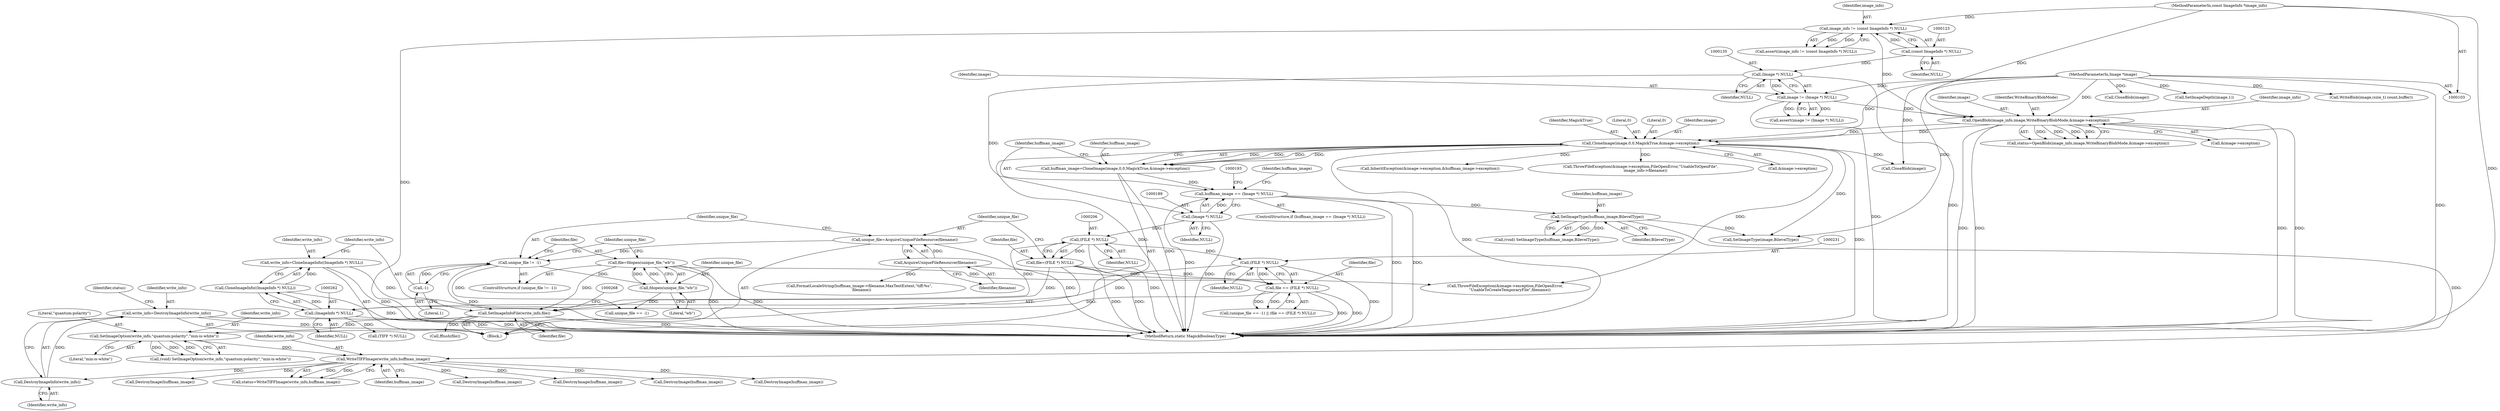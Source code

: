 digraph "0_ImageMagick_10b3823a7619ed22d42764733eb052c4159bc8c1_3@API" {
"1000302" [label="(Call,write_info=DestroyImageInfo(write_info))"];
"1000304" [label="(Call,DestroyImageInfo(write_info))"];
"1000295" [label="(Call,WriteTIFFImage(write_info,huffman_image))"];
"1000289" [label="(Call,SetImageOption(write_info,\"quantum:polarity\",\"min-is-white\"))"];
"1000264" [label="(Call,SetImageInfoFile(write_info,file))"];
"1000258" [label="(Call,write_info=CloneImageInfo((ImageInfo *) NULL))"];
"1000260" [label="(Call,CloneImageInfo((ImageInfo *) NULL))"];
"1000261" [label="(Call,(ImageInfo *) NULL)"];
"1000205" [label="(Call,(FILE *) NULL)"];
"1000188" [label="(Call,(Image *) NULL)"];
"1000134" [label="(Call,(Image *) NULL)"];
"1000122" [label="(Call,(const ImageInfo *) NULL)"];
"1000230" [label="(Call,(FILE *) NULL)"];
"1000228" [label="(Call,file == (FILE *) NULL)"];
"1000217" [label="(Call,file=fdopen(unique_file,\"wb\"))"];
"1000219" [label="(Call,fdopen(unique_file,\"wb\"))"];
"1000213" [label="(Call,unique_file != -1)"];
"1000208" [label="(Call,unique_file=AcquireUniqueFileResource(filename))"];
"1000210" [label="(Call,AcquireUniqueFileResource(filename))"];
"1000215" [label="(Call,-1)"];
"1000203" [label="(Call,file=(FILE *) NULL)"];
"1000255" [label="(Call,SetImageType(huffman_image,BilevelType))"];
"1000186" [label="(Call,huffman_image == (Image *) NULL)"];
"1000174" [label="(Call,huffman_image=CloneImage(image,0,0,MagickTrue,&image->exception))"];
"1000176" [label="(Call,CloneImage(image,0,0,MagickTrue,&image->exception))"];
"1000160" [label="(Call,OpenBlob(image_info,image,WriteBinaryBlobMode,&image->exception))"];
"1000120" [label="(Call,image_info != (const ImageInfo *) NULL)"];
"1000104" [label="(MethodParameterIn,const ImageInfo *image_info)"];
"1000132" [label="(Call,image != (Image *) NULL)"];
"1000105" [label="(MethodParameterIn,Image *image)"];
"1000265" [label="(Identifier,write_info)"];
"1000519" [label="(Call,CloseBlob(image))"];
"1000274" [label="(Call,SetImageDepth(image,1))"];
"1000308" [label="(Identifier,status)"];
"1000120" [label="(Call,image_info != (const ImageInfo *) NULL)"];
"1000295" [label="(Call,WriteTIFFImage(write_info,huffman_image))"];
"1000180" [label="(Identifier,MagickTrue)"];
"1000293" [label="(Call,status=WriteTIFFImage(write_info,huffman_image))"];
"1000207" [label="(Identifier,NULL)"];
"1000230" [label="(Call,(FILE *) NULL)"];
"1000304" [label="(Call,DestroyImageInfo(write_info))"];
"1000487" [label="(Call,WriteBlob(image,(size_t) count,buffer))"];
"1000176" [label="(Call,CloneImage(image,0,0,MagickTrue,&image->exception))"];
"1000187" [label="(Identifier,huffman_image)"];
"1000131" [label="(Call,assert(image != (Image *) NULL))"];
"1000383" [label="(Call,DestroyImage(huffman_image))"];
"1000175" [label="(Identifier,huffman_image)"];
"1000161" [label="(Identifier,image_info)"];
"1000158" [label="(Call,status=OpenBlob(image_info,image,WriteBinaryBlobMode,&image->exception))"];
"1000218" [label="(Identifier,file)"];
"1000134" [label="(Call,(Image *) NULL)"];
"1000122" [label="(Call,(const ImageInfo *) NULL)"];
"1000162" [label="(Identifier,image)"];
"1000104" [label="(MethodParameterIn,const ImageInfo *image_info)"];
"1000188" [label="(Call,(Image *) NULL)"];
"1000290" [label="(Identifier,write_info)"];
"1000204" [label="(Identifier,file)"];
"1000302" [label="(Call,write_info=DestroyImageInfo(write_info))"];
"1000179" [label="(Literal,0)"];
"1000232" [label="(Identifier,NULL)"];
"1000136" [label="(Identifier,NULL)"];
"1000297" [label="(Identifier,huffman_image)"];
"1000266" [label="(Identifier,file)"];
"1000212" [label="(ControlStructure,if (unique_file != -1))"];
"1000205" [label="(Call,(FILE *) NULL)"];
"1000174" [label="(Call,huffman_image=CloneImage(image,0,0,MagickTrue,&image->exception))"];
"1000253" [label="(Call,(void) SetImageType(huffman_image,BilevelType))"];
"1000256" [label="(Identifier,huffman_image)"];
"1000311" [label="(Call,InheritException(&image->exception,&huffman_image->exception))"];
"1000178" [label="(Literal,0)"];
"1000255" [label="(Call,SetImageType(huffman_image,BilevelType))"];
"1000322" [label="(Call,DestroyImage(huffman_image))"];
"1000216" [label="(Literal,1)"];
"1000200" [label="(Identifier,huffman_image)"];
"1000246" [label="(Call,FormatLocaleString(huffman_image->filename,MaxTextExtent,\"tiff:%s\",\n    filename))"];
"1000224" [label="(Call,unique_file == -1)"];
"1000259" [label="(Identifier,write_info)"];
"1000217" [label="(Call,file=fdopen(unique_file,\"wb\"))"];
"1000234" [label="(Call,ThrowFileException(&image->exception,FileOpenError,\n        \"UnableToCreateTemporaryFile\",filename))"];
"1000209" [label="(Identifier,unique_file)"];
"1000164" [label="(Call,&image->exception)"];
"1000160" [label="(Call,OpenBlob(image_info,image,WriteBinaryBlobMode,&image->exception))"];
"1000132" [label="(Call,image != (Image *) NULL)"];
"1000105" [label="(MethodParameterIn,Image *image)"];
"1000292" [label="(Literal,\"min-is-white\")"];
"1000507" [label="(Call,DestroyImage(huffman_image))"];
"1000106" [label="(Block,)"];
"1000221" [label="(Literal,\"wb\")"];
"1000264" [label="(Call,SetImageInfoFile(write_info,file))"];
"1000133" [label="(Identifier,image)"];
"1000300" [label="(Call,fflush(file))"];
"1000190" [label="(Identifier,NULL)"];
"1000186" [label="(Call,huffman_image == (Image *) NULL)"];
"1000342" [label="(Call,(TIFF *) NULL)"];
"1000208" [label="(Call,unique_file=AcquireUniqueFileResource(filename))"];
"1000257" [label="(Identifier,BilevelType)"];
"1000211" [label="(Identifier,filename)"];
"1000263" [label="(Identifier,NULL)"];
"1000348" [label="(Call,DestroyImage(huffman_image))"];
"1000210" [label="(Call,AcquireUniqueFileResource(filename))"];
"1000214" [label="(Identifier,unique_file)"];
"1000185" [label="(ControlStructure,if (huffman_image == (Image *) NULL))"];
"1000203" [label="(Call,file=(FILE *) NULL)"];
"1000177" [label="(Identifier,image)"];
"1000296" [label="(Identifier,write_info)"];
"1000305" [label="(Identifier,write_info)"];
"1000220" [label="(Identifier,unique_file)"];
"1000219" [label="(Call,fdopen(unique_file,\"wb\"))"];
"1000291" [label="(Literal,\"quantum:polarity\")"];
"1000163" [label="(Identifier,WriteBinaryBlobMode)"];
"1000223" [label="(Call,(unique_file == -1) || (file == (FILE *) NULL))"];
"1000303" [label="(Identifier,write_info)"];
"1000194" [label="(Call,CloseBlob(image))"];
"1000225" [label="(Identifier,unique_file)"];
"1000119" [label="(Call,assert(image_info != (const ImageInfo *) NULL))"];
"1000124" [label="(Identifier,NULL)"];
"1000213" [label="(Call,unique_file != -1)"];
"1000258" [label="(Call,write_info=CloneImageInfo((ImageInfo *) NULL))"];
"1000260" [label="(Call,CloneImageInfo((ImageInfo *) NULL))"];
"1000269" [label="(Call,SetImageType(image,BilevelType))"];
"1000287" [label="(Call,(void) SetImageOption(write_info,\"quantum:polarity\",\"min-is-white\"))"];
"1000228" [label="(Call,file == (FILE *) NULL)"];
"1000289" [label="(Call,SetImageOption(write_info,\"quantum:polarity\",\"min-is-white\"))"];
"1000358" [label="(Call,ThrowFileException(&image->exception,FileOpenError,\"UnableToOpenFile\",\n        image_info->filename))"];
"1000445" [label="(Call,DestroyImage(huffman_image))"];
"1000261" [label="(Call,(ImageInfo *) NULL)"];
"1000181" [label="(Call,&image->exception)"];
"1000523" [label="(MethodReturn,static MagickBooleanType)"];
"1000215" [label="(Call,-1)"];
"1000229" [label="(Identifier,file)"];
"1000121" [label="(Identifier,image_info)"];
"1000302" -> "1000106"  [label="AST: "];
"1000302" -> "1000304"  [label="CFG: "];
"1000303" -> "1000302"  [label="AST: "];
"1000304" -> "1000302"  [label="AST: "];
"1000308" -> "1000302"  [label="CFG: "];
"1000302" -> "1000523"  [label="DDG: "];
"1000302" -> "1000523"  [label="DDG: "];
"1000304" -> "1000302"  [label="DDG: "];
"1000304" -> "1000305"  [label="CFG: "];
"1000305" -> "1000304"  [label="AST: "];
"1000295" -> "1000304"  [label="DDG: "];
"1000295" -> "1000293"  [label="AST: "];
"1000295" -> "1000297"  [label="CFG: "];
"1000296" -> "1000295"  [label="AST: "];
"1000297" -> "1000295"  [label="AST: "];
"1000293" -> "1000295"  [label="CFG: "];
"1000295" -> "1000293"  [label="DDG: "];
"1000295" -> "1000293"  [label="DDG: "];
"1000289" -> "1000295"  [label="DDG: "];
"1000255" -> "1000295"  [label="DDG: "];
"1000295" -> "1000322"  [label="DDG: "];
"1000295" -> "1000348"  [label="DDG: "];
"1000295" -> "1000383"  [label="DDG: "];
"1000295" -> "1000445"  [label="DDG: "];
"1000295" -> "1000507"  [label="DDG: "];
"1000289" -> "1000287"  [label="AST: "];
"1000289" -> "1000292"  [label="CFG: "];
"1000290" -> "1000289"  [label="AST: "];
"1000291" -> "1000289"  [label="AST: "];
"1000292" -> "1000289"  [label="AST: "];
"1000287" -> "1000289"  [label="CFG: "];
"1000289" -> "1000287"  [label="DDG: "];
"1000289" -> "1000287"  [label="DDG: "];
"1000289" -> "1000287"  [label="DDG: "];
"1000264" -> "1000289"  [label="DDG: "];
"1000264" -> "1000106"  [label="AST: "];
"1000264" -> "1000266"  [label="CFG: "];
"1000265" -> "1000264"  [label="AST: "];
"1000266" -> "1000264"  [label="AST: "];
"1000268" -> "1000264"  [label="CFG: "];
"1000264" -> "1000523"  [label="DDG: "];
"1000258" -> "1000264"  [label="DDG: "];
"1000228" -> "1000264"  [label="DDG: "];
"1000217" -> "1000264"  [label="DDG: "];
"1000203" -> "1000264"  [label="DDG: "];
"1000264" -> "1000300"  [label="DDG: "];
"1000258" -> "1000106"  [label="AST: "];
"1000258" -> "1000260"  [label="CFG: "];
"1000259" -> "1000258"  [label="AST: "];
"1000260" -> "1000258"  [label="AST: "];
"1000265" -> "1000258"  [label="CFG: "];
"1000258" -> "1000523"  [label="DDG: "];
"1000260" -> "1000258"  [label="DDG: "];
"1000260" -> "1000261"  [label="CFG: "];
"1000261" -> "1000260"  [label="AST: "];
"1000260" -> "1000523"  [label="DDG: "];
"1000261" -> "1000260"  [label="DDG: "];
"1000261" -> "1000263"  [label="CFG: "];
"1000262" -> "1000261"  [label="AST: "];
"1000263" -> "1000261"  [label="AST: "];
"1000261" -> "1000523"  [label="DDG: "];
"1000205" -> "1000261"  [label="DDG: "];
"1000230" -> "1000261"  [label="DDG: "];
"1000261" -> "1000342"  [label="DDG: "];
"1000205" -> "1000203"  [label="AST: "];
"1000205" -> "1000207"  [label="CFG: "];
"1000206" -> "1000205"  [label="AST: "];
"1000207" -> "1000205"  [label="AST: "];
"1000203" -> "1000205"  [label="CFG: "];
"1000205" -> "1000523"  [label="DDG: "];
"1000205" -> "1000203"  [label="DDG: "];
"1000188" -> "1000205"  [label="DDG: "];
"1000205" -> "1000230"  [label="DDG: "];
"1000188" -> "1000186"  [label="AST: "];
"1000188" -> "1000190"  [label="CFG: "];
"1000189" -> "1000188"  [label="AST: "];
"1000190" -> "1000188"  [label="AST: "];
"1000186" -> "1000188"  [label="CFG: "];
"1000188" -> "1000523"  [label="DDG: "];
"1000188" -> "1000186"  [label="DDG: "];
"1000134" -> "1000188"  [label="DDG: "];
"1000134" -> "1000132"  [label="AST: "];
"1000134" -> "1000136"  [label="CFG: "];
"1000135" -> "1000134"  [label="AST: "];
"1000136" -> "1000134"  [label="AST: "];
"1000132" -> "1000134"  [label="CFG: "];
"1000134" -> "1000523"  [label="DDG: "];
"1000134" -> "1000132"  [label="DDG: "];
"1000122" -> "1000134"  [label="DDG: "];
"1000122" -> "1000120"  [label="AST: "];
"1000122" -> "1000124"  [label="CFG: "];
"1000123" -> "1000122"  [label="AST: "];
"1000124" -> "1000122"  [label="AST: "];
"1000120" -> "1000122"  [label="CFG: "];
"1000122" -> "1000120"  [label="DDG: "];
"1000230" -> "1000228"  [label="AST: "];
"1000230" -> "1000232"  [label="CFG: "];
"1000231" -> "1000230"  [label="AST: "];
"1000232" -> "1000230"  [label="AST: "];
"1000228" -> "1000230"  [label="CFG: "];
"1000230" -> "1000523"  [label="DDG: "];
"1000230" -> "1000228"  [label="DDG: "];
"1000228" -> "1000223"  [label="AST: "];
"1000229" -> "1000228"  [label="AST: "];
"1000223" -> "1000228"  [label="CFG: "];
"1000228" -> "1000523"  [label="DDG: "];
"1000228" -> "1000523"  [label="DDG: "];
"1000228" -> "1000223"  [label="DDG: "];
"1000228" -> "1000223"  [label="DDG: "];
"1000217" -> "1000228"  [label="DDG: "];
"1000203" -> "1000228"  [label="DDG: "];
"1000217" -> "1000212"  [label="AST: "];
"1000217" -> "1000219"  [label="CFG: "];
"1000218" -> "1000217"  [label="AST: "];
"1000219" -> "1000217"  [label="AST: "];
"1000225" -> "1000217"  [label="CFG: "];
"1000217" -> "1000523"  [label="DDG: "];
"1000217" -> "1000523"  [label="DDG: "];
"1000219" -> "1000217"  [label="DDG: "];
"1000219" -> "1000217"  [label="DDG: "];
"1000219" -> "1000221"  [label="CFG: "];
"1000220" -> "1000219"  [label="AST: "];
"1000221" -> "1000219"  [label="AST: "];
"1000213" -> "1000219"  [label="DDG: "];
"1000219" -> "1000224"  [label="DDG: "];
"1000213" -> "1000212"  [label="AST: "];
"1000213" -> "1000215"  [label="CFG: "];
"1000214" -> "1000213"  [label="AST: "];
"1000215" -> "1000213"  [label="AST: "];
"1000218" -> "1000213"  [label="CFG: "];
"1000225" -> "1000213"  [label="CFG: "];
"1000213" -> "1000523"  [label="DDG: "];
"1000208" -> "1000213"  [label="DDG: "];
"1000215" -> "1000213"  [label="DDG: "];
"1000213" -> "1000224"  [label="DDG: "];
"1000208" -> "1000106"  [label="AST: "];
"1000208" -> "1000210"  [label="CFG: "];
"1000209" -> "1000208"  [label="AST: "];
"1000210" -> "1000208"  [label="AST: "];
"1000214" -> "1000208"  [label="CFG: "];
"1000208" -> "1000523"  [label="DDG: "];
"1000210" -> "1000208"  [label="DDG: "];
"1000210" -> "1000211"  [label="CFG: "];
"1000211" -> "1000210"  [label="AST: "];
"1000210" -> "1000234"  [label="DDG: "];
"1000210" -> "1000246"  [label="DDG: "];
"1000215" -> "1000216"  [label="CFG: "];
"1000216" -> "1000215"  [label="AST: "];
"1000203" -> "1000106"  [label="AST: "];
"1000204" -> "1000203"  [label="AST: "];
"1000209" -> "1000203"  [label="CFG: "];
"1000203" -> "1000523"  [label="DDG: "];
"1000203" -> "1000523"  [label="DDG: "];
"1000255" -> "1000253"  [label="AST: "];
"1000255" -> "1000257"  [label="CFG: "];
"1000256" -> "1000255"  [label="AST: "];
"1000257" -> "1000255"  [label="AST: "];
"1000253" -> "1000255"  [label="CFG: "];
"1000255" -> "1000253"  [label="DDG: "];
"1000255" -> "1000253"  [label="DDG: "];
"1000186" -> "1000255"  [label="DDG: "];
"1000255" -> "1000269"  [label="DDG: "];
"1000186" -> "1000185"  [label="AST: "];
"1000187" -> "1000186"  [label="AST: "];
"1000193" -> "1000186"  [label="CFG: "];
"1000200" -> "1000186"  [label="CFG: "];
"1000186" -> "1000523"  [label="DDG: "];
"1000186" -> "1000523"  [label="DDG: "];
"1000186" -> "1000523"  [label="DDG: "];
"1000174" -> "1000186"  [label="DDG: "];
"1000174" -> "1000106"  [label="AST: "];
"1000174" -> "1000176"  [label="CFG: "];
"1000175" -> "1000174"  [label="AST: "];
"1000176" -> "1000174"  [label="AST: "];
"1000187" -> "1000174"  [label="CFG: "];
"1000174" -> "1000523"  [label="DDG: "];
"1000176" -> "1000174"  [label="DDG: "];
"1000176" -> "1000174"  [label="DDG: "];
"1000176" -> "1000174"  [label="DDG: "];
"1000176" -> "1000174"  [label="DDG: "];
"1000176" -> "1000181"  [label="CFG: "];
"1000177" -> "1000176"  [label="AST: "];
"1000178" -> "1000176"  [label="AST: "];
"1000179" -> "1000176"  [label="AST: "];
"1000180" -> "1000176"  [label="AST: "];
"1000181" -> "1000176"  [label="AST: "];
"1000176" -> "1000523"  [label="DDG: "];
"1000176" -> "1000523"  [label="DDG: "];
"1000176" -> "1000523"  [label="DDG: "];
"1000160" -> "1000176"  [label="DDG: "];
"1000160" -> "1000176"  [label="DDG: "];
"1000105" -> "1000176"  [label="DDG: "];
"1000176" -> "1000194"  [label="DDG: "];
"1000176" -> "1000234"  [label="DDG: "];
"1000176" -> "1000269"  [label="DDG: "];
"1000176" -> "1000311"  [label="DDG: "];
"1000176" -> "1000358"  [label="DDG: "];
"1000160" -> "1000158"  [label="AST: "];
"1000160" -> "1000164"  [label="CFG: "];
"1000161" -> "1000160"  [label="AST: "];
"1000162" -> "1000160"  [label="AST: "];
"1000163" -> "1000160"  [label="AST: "];
"1000164" -> "1000160"  [label="AST: "];
"1000158" -> "1000160"  [label="CFG: "];
"1000160" -> "1000523"  [label="DDG: "];
"1000160" -> "1000523"  [label="DDG: "];
"1000160" -> "1000523"  [label="DDG: "];
"1000160" -> "1000523"  [label="DDG: "];
"1000160" -> "1000158"  [label="DDG: "];
"1000160" -> "1000158"  [label="DDG: "];
"1000160" -> "1000158"  [label="DDG: "];
"1000160" -> "1000158"  [label="DDG: "];
"1000120" -> "1000160"  [label="DDG: "];
"1000104" -> "1000160"  [label="DDG: "];
"1000132" -> "1000160"  [label="DDG: "];
"1000105" -> "1000160"  [label="DDG: "];
"1000120" -> "1000119"  [label="AST: "];
"1000121" -> "1000120"  [label="AST: "];
"1000119" -> "1000120"  [label="CFG: "];
"1000120" -> "1000523"  [label="DDG: "];
"1000120" -> "1000119"  [label="DDG: "];
"1000120" -> "1000119"  [label="DDG: "];
"1000104" -> "1000120"  [label="DDG: "];
"1000104" -> "1000103"  [label="AST: "];
"1000104" -> "1000523"  [label="DDG: "];
"1000132" -> "1000131"  [label="AST: "];
"1000133" -> "1000132"  [label="AST: "];
"1000131" -> "1000132"  [label="CFG: "];
"1000132" -> "1000523"  [label="DDG: "];
"1000132" -> "1000131"  [label="DDG: "];
"1000132" -> "1000131"  [label="DDG: "];
"1000105" -> "1000132"  [label="DDG: "];
"1000105" -> "1000103"  [label="AST: "];
"1000105" -> "1000523"  [label="DDG: "];
"1000105" -> "1000194"  [label="DDG: "];
"1000105" -> "1000269"  [label="DDG: "];
"1000105" -> "1000274"  [label="DDG: "];
"1000105" -> "1000487"  [label="DDG: "];
"1000105" -> "1000519"  [label="DDG: "];
}
